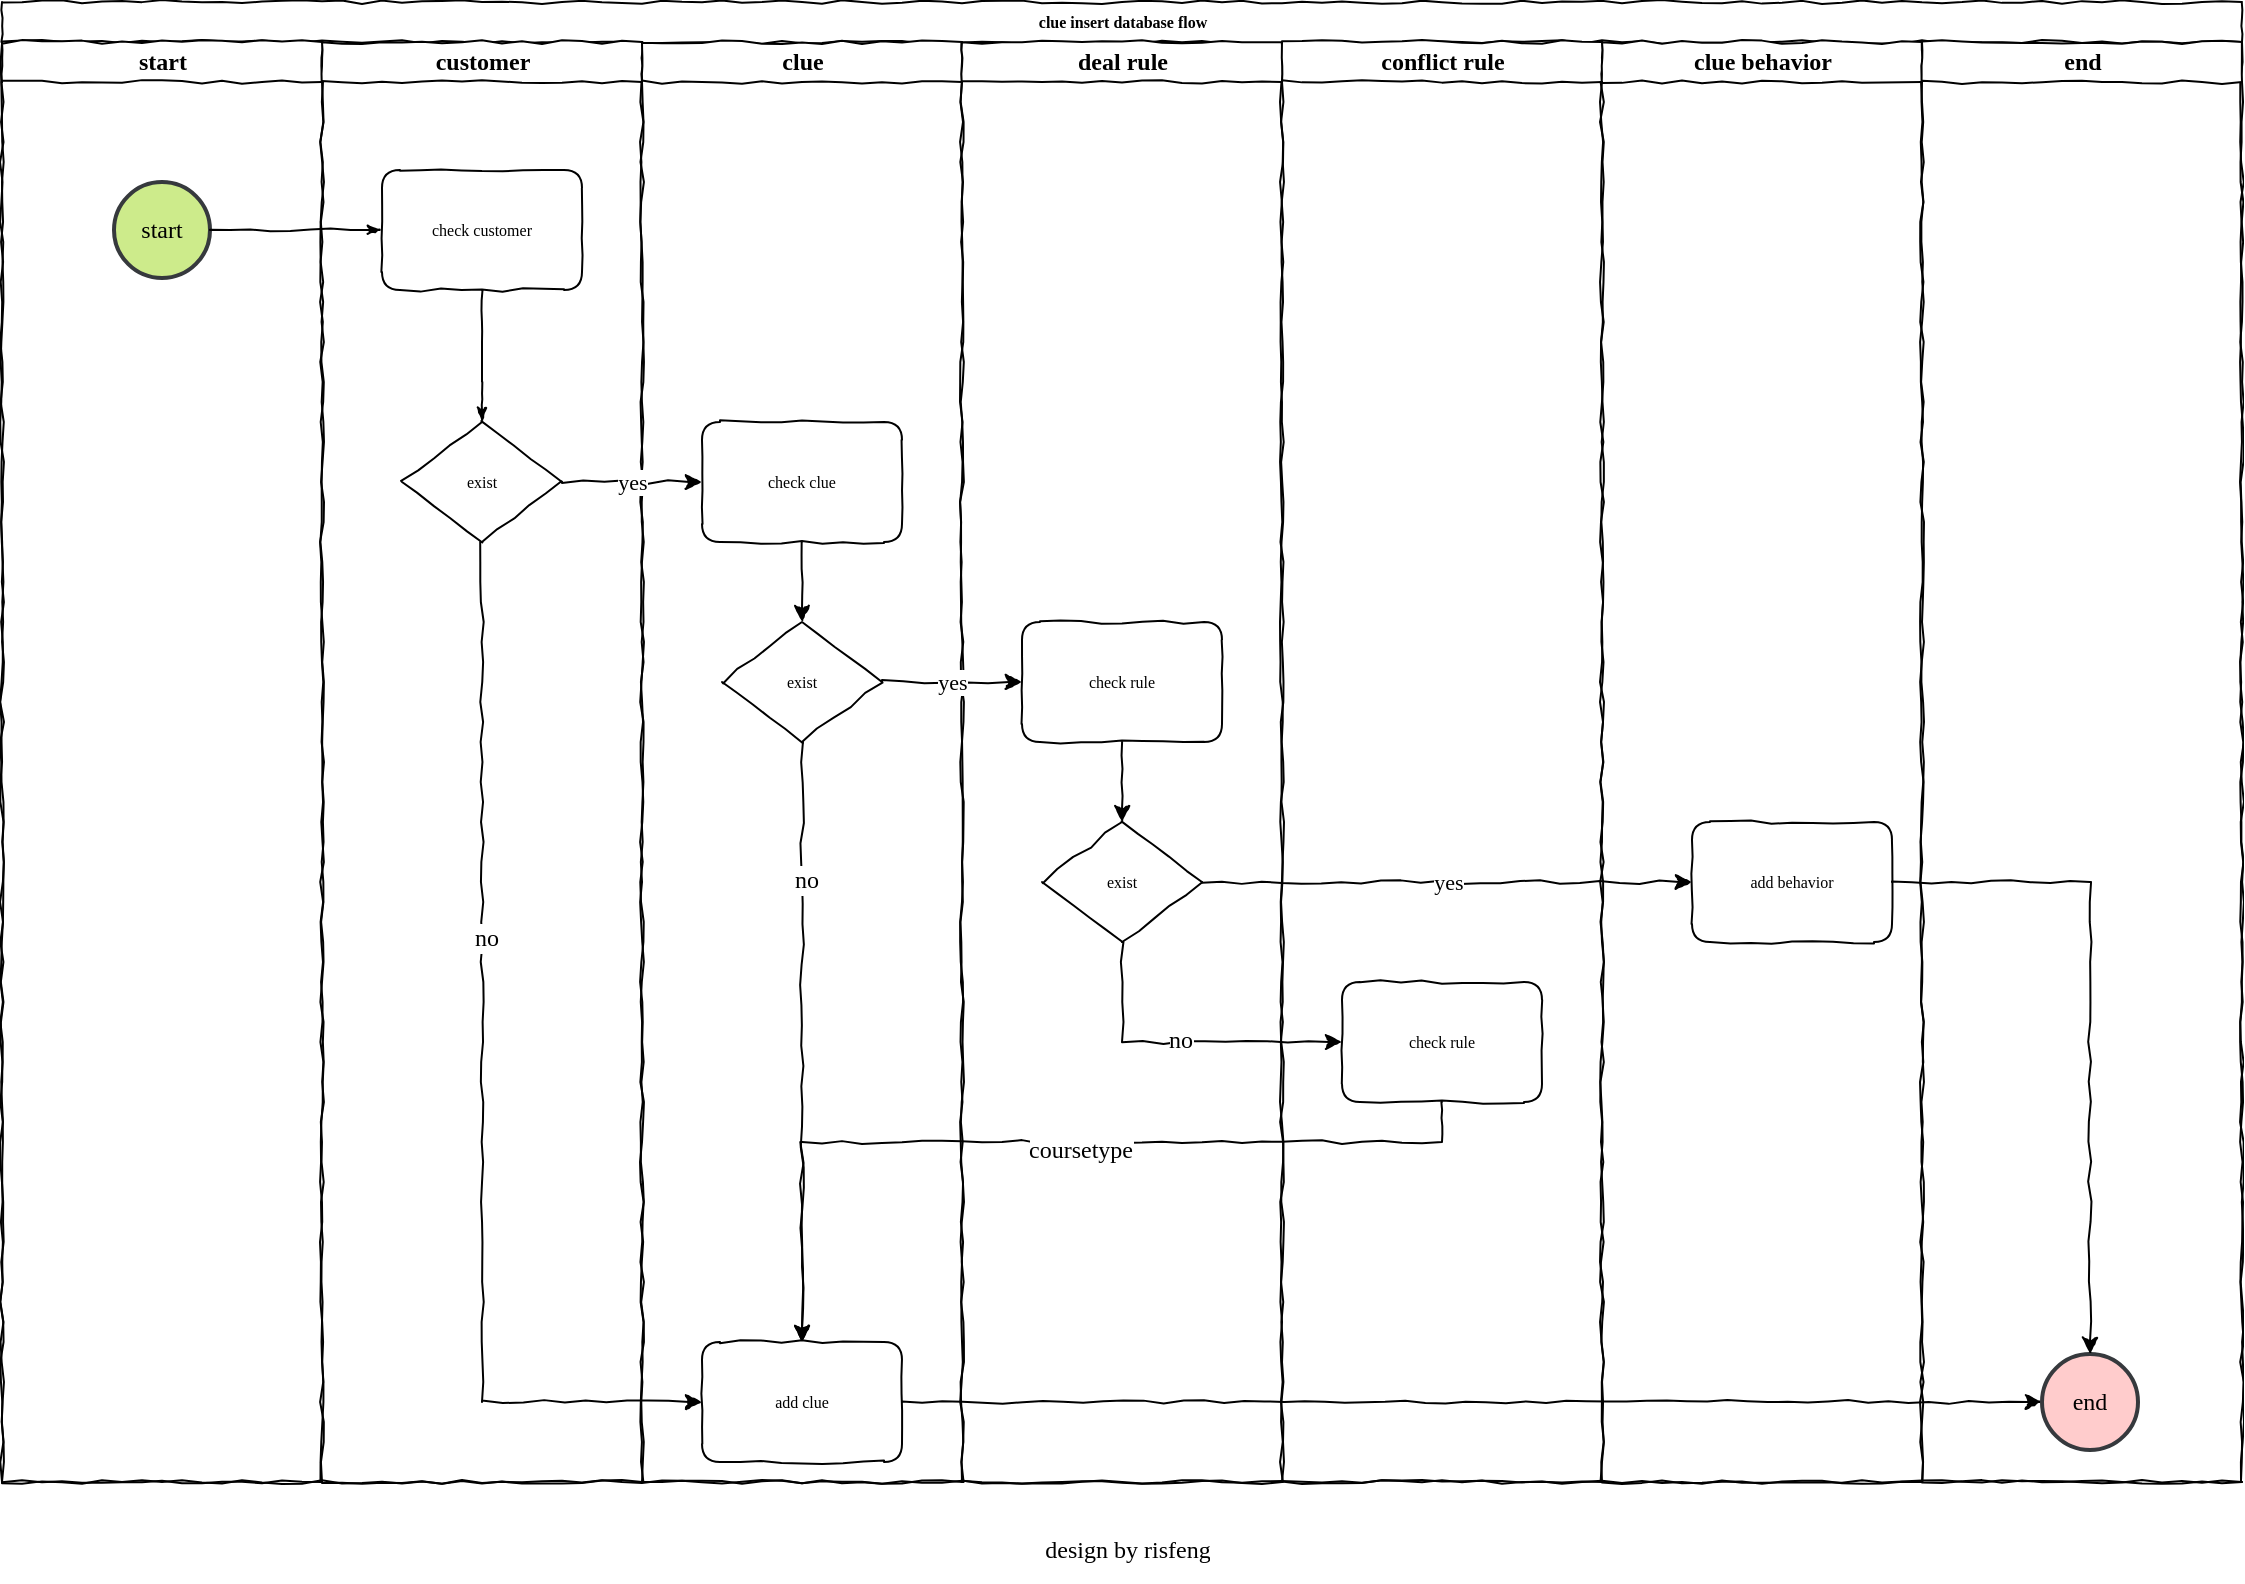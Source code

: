 <mxfile version="12.3.2" type="github" pages="1">
  <diagram name="Page-1" id="74e2e168-ea6b-b213-b513-2b3c1d86103e">
    <mxGraphModel dx="854" dy="436" grid="1" gridSize="10" guides="1" tooltips="1" connect="1" arrows="1" fold="1" page="1" pageScale="1" pageWidth="1100" pageHeight="850" background="#ffffff" math="0" shadow="0">
      <root>
        <mxCell id="0"/>
        <mxCell id="1" parent="0"/>
        <mxCell id="77e6c97f196da883-1" value="clue insert database flow" style="swimlane;html=1;childLayout=stackLayout;startSize=20;rounded=0;shadow=0;labelBackgroundColor=none;strokeWidth=1;fontFamily=Comic Sans MS;fontSize=8;align=center;comic=1;" parent="1" vertex="1">
          <mxGeometry x="45" y="50" width="1120" height="740" as="geometry"/>
        </mxCell>
        <mxCell id="77e6c97f196da883-2" value="start" style="swimlane;html=1;startSize=20;comic=1;fontFamily=Comic Sans MS;" parent="77e6c97f196da883-1" vertex="1">
          <mxGeometry y="20" width="160" height="720" as="geometry"/>
        </mxCell>
        <mxCell id="4Zd1P45K5OripV8Mwesh-3" value="start" style="strokeWidth=2;html=1;shape=mxgraph.flowchart.start_2;whiteSpace=wrap;fontFamily=Comic Sans MS;fillColor=#cdeb8b;strokeColor=#36393d;" vertex="1" parent="77e6c97f196da883-2">
          <mxGeometry x="56" y="70" width="48" height="48" as="geometry"/>
        </mxCell>
        <mxCell id="77e6c97f196da883-26" style="edgeStyle=orthogonalEdgeStyle;rounded=1;html=1;labelBackgroundColor=none;startArrow=none;startFill=0;startSize=5;endArrow=classicThin;endFill=1;endSize=5;jettySize=auto;orthogonalLoop=1;strokeWidth=1;fontFamily=Comic Sans MS;fontSize=8;comic=1;" parent="77e6c97f196da883-1" source="4Zd1P45K5OripV8Mwesh-3" target="77e6c97f196da883-11" edge="1">
          <mxGeometry relative="1" as="geometry">
            <mxPoint x="120" y="115" as="sourcePoint"/>
          </mxGeometry>
        </mxCell>
        <mxCell id="77e6c97f196da883-3" value="customer" style="swimlane;html=1;startSize=20;comic=1;fontFamily=Comic Sans MS;" parent="77e6c97f196da883-1" vertex="1">
          <mxGeometry x="160" y="20" width="160" height="720" as="geometry"/>
        </mxCell>
        <mxCell id="77e6c97f196da883-11" value="check customer" style="rounded=1;whiteSpace=wrap;html=1;shadow=0;labelBackgroundColor=none;strokeWidth=1;fontFamily=Comic Sans MS;fontSize=8;align=center;comic=1;" parent="77e6c97f196da883-3" vertex="1">
          <mxGeometry x="30" y="64" width="100" height="60" as="geometry"/>
        </mxCell>
        <mxCell id="4Zd1P45K5OripV8Mwesh-10" value="exist" style="rhombus;whiteSpace=wrap;html=1;rounded=0;shadow=0;labelBackgroundColor=none;strokeWidth=1;fontFamily=Comic Sans MS;fontSize=8;align=center;comic=1;" vertex="1" parent="77e6c97f196da883-3">
          <mxGeometry x="40" y="190" width="80" height="60" as="geometry"/>
        </mxCell>
        <mxCell id="77e6c97f196da883-27" style="edgeStyle=orthogonalEdgeStyle;rounded=1;html=1;labelBackgroundColor=none;startArrow=none;startFill=0;startSize=5;endArrow=classicThin;endFill=1;endSize=5;jettySize=auto;orthogonalLoop=1;strokeWidth=1;fontFamily=Comic Sans MS;fontSize=8;comic=1;entryX=0.5;entryY=0;entryDx=0;entryDy=0;" parent="77e6c97f196da883-3" source="77e6c97f196da883-11" target="4Zd1P45K5OripV8Mwesh-10" edge="1">
          <mxGeometry relative="1" as="geometry">
            <Array as="points">
              <mxPoint x="80" y="160"/>
              <mxPoint x="80" y="160"/>
            </Array>
            <mxPoint x="-90" y="155" as="targetPoint"/>
          </mxGeometry>
        </mxCell>
        <mxCell id="77e6c97f196da883-4" value="clue" style="swimlane;html=1;startSize=20;comic=1;fontFamily=Comic Sans MS;" parent="77e6c97f196da883-1" vertex="1">
          <mxGeometry x="320" y="20" width="160" height="720" as="geometry"/>
        </mxCell>
        <mxCell id="4Zd1P45K5OripV8Mwesh-16" value="" style="edgeStyle=orthogonalEdgeStyle;rounded=0;comic=1;orthogonalLoop=1;jettySize=auto;html=1;fontFamily=Comic Sans MS;" edge="1" parent="77e6c97f196da883-4" source="4Zd1P45K5OripV8Mwesh-12" target="4Zd1P45K5OripV8Mwesh-14">
          <mxGeometry relative="1" as="geometry"/>
        </mxCell>
        <mxCell id="4Zd1P45K5OripV8Mwesh-12" value="check clue" style="rounded=1;whiteSpace=wrap;html=1;shadow=0;labelBackgroundColor=none;strokeWidth=1;fontFamily=Comic Sans MS;fontSize=8;align=center;comic=1;" vertex="1" parent="77e6c97f196da883-4">
          <mxGeometry x="30" y="190" width="100" height="60" as="geometry"/>
        </mxCell>
        <mxCell id="4Zd1P45K5OripV8Mwesh-14" value="exist" style="rhombus;whiteSpace=wrap;html=1;rounded=0;shadow=0;labelBackgroundColor=none;strokeWidth=1;fontFamily=Comic Sans MS;fontSize=8;align=center;comic=1;" vertex="1" parent="77e6c97f196da883-4">
          <mxGeometry x="40" y="290" width="80" height="60" as="geometry"/>
        </mxCell>
        <mxCell id="4Zd1P45K5OripV8Mwesh-17" value="add clue" style="rounded=1;whiteSpace=wrap;html=1;shadow=0;labelBackgroundColor=none;strokeWidth=1;fontFamily=Comic Sans MS;fontSize=8;align=center;comic=1;" vertex="1" parent="77e6c97f196da883-4">
          <mxGeometry x="30" y="650" width="100" height="60" as="geometry"/>
        </mxCell>
        <mxCell id="4Zd1P45K5OripV8Mwesh-38" style="edgeStyle=orthogonalEdgeStyle;rounded=0;comic=1;orthogonalLoop=1;jettySize=auto;html=1;entryX=0.5;entryY=0;entryDx=0;entryDy=0;fontFamily=Comic Sans MS;" edge="1" parent="77e6c97f196da883-4" source="4Zd1P45K5OripV8Mwesh-14" target="4Zd1P45K5OripV8Mwesh-17">
          <mxGeometry relative="1" as="geometry">
            <Array as="points"/>
          </mxGeometry>
        </mxCell>
        <mxCell id="4Zd1P45K5OripV8Mwesh-39" value="no" style="text;html=1;align=center;verticalAlign=middle;resizable=0;points=[];;labelBackgroundColor=#ffffff;fontFamily=Comic Sans MS;" vertex="1" connectable="0" parent="4Zd1P45K5OripV8Mwesh-38">
          <mxGeometry x="-0.543" y="2" relative="1" as="geometry">
            <mxPoint as="offset"/>
          </mxGeometry>
        </mxCell>
        <mxCell id="77e6c97f196da883-6" value="deal rule" style="swimlane;html=1;startSize=20;comic=1;fontFamily=Comic Sans MS;" parent="77e6c97f196da883-1" vertex="1">
          <mxGeometry x="480" y="20" width="160" height="720" as="geometry"/>
        </mxCell>
        <mxCell id="4Zd1P45K5OripV8Mwesh-36" value="" style="edgeStyle=orthogonalEdgeStyle;rounded=0;comic=1;orthogonalLoop=1;jettySize=auto;html=1;fontFamily=Comic Sans MS;" edge="1" parent="77e6c97f196da883-6" source="4Zd1P45K5OripV8Mwesh-33" target="4Zd1P45K5OripV8Mwesh-35">
          <mxGeometry relative="1" as="geometry"/>
        </mxCell>
        <mxCell id="4Zd1P45K5OripV8Mwesh-33" value="check rule" style="rounded=1;whiteSpace=wrap;html=1;shadow=0;labelBackgroundColor=none;strokeWidth=1;fontFamily=Comic Sans MS;fontSize=8;align=center;comic=1;" vertex="1" parent="77e6c97f196da883-6">
          <mxGeometry x="30" y="290" width="100" height="60" as="geometry"/>
        </mxCell>
        <mxCell id="4Zd1P45K5OripV8Mwesh-35" value="exist" style="rhombus;whiteSpace=wrap;html=1;rounded=0;shadow=0;labelBackgroundColor=none;strokeWidth=1;fontFamily=Comic Sans MS;fontSize=8;align=center;comic=1;" vertex="1" parent="77e6c97f196da883-6">
          <mxGeometry x="40" y="390" width="80" height="60" as="geometry"/>
        </mxCell>
        <mxCell id="4Zd1P45K5OripV8Mwesh-13" value="yes" style="edgeStyle=orthogonalEdgeStyle;rounded=0;comic=1;orthogonalLoop=1;jettySize=auto;html=1;fontFamily=Comic Sans MS;" edge="1" parent="77e6c97f196da883-1" source="4Zd1P45K5OripV8Mwesh-10" target="4Zd1P45K5OripV8Mwesh-12">
          <mxGeometry relative="1" as="geometry"/>
        </mxCell>
        <mxCell id="4Zd1P45K5OripV8Mwesh-18" style="edgeStyle=orthogonalEdgeStyle;rounded=0;comic=1;orthogonalLoop=1;jettySize=auto;html=1;entryX=0;entryY=0.5;entryDx=0;entryDy=0;fontFamily=Comic Sans MS;" edge="1" parent="77e6c97f196da883-1" source="4Zd1P45K5OripV8Mwesh-10" target="4Zd1P45K5OripV8Mwesh-17">
          <mxGeometry relative="1" as="geometry">
            <Array as="points">
              <mxPoint x="240" y="700"/>
            </Array>
          </mxGeometry>
        </mxCell>
        <mxCell id="4Zd1P45K5OripV8Mwesh-19" value="no" style="text;html=1;align=center;verticalAlign=middle;resizable=0;points=[];;labelBackgroundColor=#ffffff;fontFamily=Comic Sans MS;" vertex="1" connectable="0" parent="4Zd1P45K5OripV8Mwesh-18">
          <mxGeometry x="-0.267" y="2" relative="1" as="geometry">
            <mxPoint as="offset"/>
          </mxGeometry>
        </mxCell>
        <mxCell id="4Zd1P45K5OripV8Mwesh-23" value="" style="edgeStyle=orthogonalEdgeStyle;rounded=0;comic=1;orthogonalLoop=1;jettySize=auto;html=1;fontFamily=Comic Sans MS;entryX=0;entryY=0.5;entryDx=0;entryDy=0;entryPerimeter=0;" edge="1" parent="77e6c97f196da883-1" source="4Zd1P45K5OripV8Mwesh-17" target="4Zd1P45K5OripV8Mwesh-46">
          <mxGeometry relative="1" as="geometry">
            <mxPoint x="860" y="700" as="targetPoint"/>
          </mxGeometry>
        </mxCell>
        <mxCell id="4Zd1P45K5OripV8Mwesh-26" value="conflict rule" style="swimlane;html=1;startSize=20;comic=1;fontFamily=Comic Sans MS;" vertex="1" parent="77e6c97f196da883-1">
          <mxGeometry x="640" y="20" width="160" height="720" as="geometry">
            <mxRectangle x="640" y="20" width="30" height="730" as="alternateBounds"/>
          </mxGeometry>
        </mxCell>
        <mxCell id="4Zd1P45K5OripV8Mwesh-37" value="check rule" style="rounded=1;whiteSpace=wrap;html=1;shadow=0;labelBackgroundColor=none;strokeWidth=1;fontFamily=Comic Sans MS;fontSize=8;align=center;comic=1;" vertex="1" parent="4Zd1P45K5OripV8Mwesh-26">
          <mxGeometry x="30" y="470" width="100" height="60" as="geometry"/>
        </mxCell>
        <mxCell id="4Zd1P45K5OripV8Mwesh-29" value="clue behavior" style="swimlane;html=1;startSize=20;comic=1;fontFamily=Comic Sans MS;" vertex="1" parent="77e6c97f196da883-1">
          <mxGeometry x="800" y="20" width="160" height="720" as="geometry">
            <mxRectangle x="640" y="20" width="30" height="730" as="alternateBounds"/>
          </mxGeometry>
        </mxCell>
        <mxCell id="4Zd1P45K5OripV8Mwesh-42" value="add behavior" style="rounded=1;whiteSpace=wrap;html=1;shadow=0;labelBackgroundColor=none;strokeWidth=1;fontFamily=Comic Sans MS;fontSize=8;align=center;comic=1;" vertex="1" parent="4Zd1P45K5OripV8Mwesh-29">
          <mxGeometry x="45" y="390" width="100" height="60" as="geometry"/>
        </mxCell>
        <mxCell id="4Zd1P45K5OripV8Mwesh-34" value="yes" style="edgeStyle=orthogonalEdgeStyle;rounded=0;comic=1;orthogonalLoop=1;jettySize=auto;html=1;fontFamily=Comic Sans MS;" edge="1" parent="77e6c97f196da883-1" source="4Zd1P45K5OripV8Mwesh-14" target="4Zd1P45K5OripV8Mwesh-33">
          <mxGeometry relative="1" as="geometry"/>
        </mxCell>
        <mxCell id="4Zd1P45K5OripV8Mwesh-40" style="edgeStyle=orthogonalEdgeStyle;rounded=0;comic=1;orthogonalLoop=1;jettySize=auto;html=1;entryX=0.5;entryY=0;entryDx=0;entryDy=0;fontFamily=Comic Sans MS;" edge="1" parent="77e6c97f196da883-1" source="4Zd1P45K5OripV8Mwesh-37" target="4Zd1P45K5OripV8Mwesh-17">
          <mxGeometry relative="1" as="geometry">
            <Array as="points">
              <mxPoint x="720" y="570"/>
              <mxPoint x="400" y="570"/>
            </Array>
          </mxGeometry>
        </mxCell>
        <mxCell id="4Zd1P45K5OripV8Mwesh-41" value="coursetype" style="text;html=1;align=center;verticalAlign=middle;resizable=0;points=[];;labelBackgroundColor=#ffffff;fontFamily=Comic Sans MS;" vertex="1" connectable="0" parent="4Zd1P45K5OripV8Mwesh-40">
          <mxGeometry x="-0.086" y="4" relative="1" as="geometry">
            <mxPoint as="offset"/>
          </mxGeometry>
        </mxCell>
        <mxCell id="4Zd1P45K5OripV8Mwesh-43" style="edgeStyle=orthogonalEdgeStyle;rounded=0;comic=1;orthogonalLoop=1;jettySize=auto;html=1;entryX=0;entryY=0.5;entryDx=0;entryDy=0;fontFamily=Comic Sans MS;" edge="1" parent="77e6c97f196da883-1" source="4Zd1P45K5OripV8Mwesh-35" target="4Zd1P45K5OripV8Mwesh-37">
          <mxGeometry relative="1" as="geometry">
            <Array as="points">
              <mxPoint x="560" y="520"/>
            </Array>
          </mxGeometry>
        </mxCell>
        <mxCell id="4Zd1P45K5OripV8Mwesh-44" value="no" style="text;html=1;align=center;verticalAlign=middle;resizable=0;points=[];;labelBackgroundColor=#ffffff;fontFamily=Comic Sans MS;" vertex="1" connectable="0" parent="4Zd1P45K5OripV8Mwesh-43">
          <mxGeometry x="-0.388" y="29" relative="1" as="geometry">
            <mxPoint as="offset"/>
          </mxGeometry>
        </mxCell>
        <mxCell id="4Zd1P45K5OripV8Mwesh-45" value="end" style="swimlane;html=1;startSize=20;comic=1;fontFamily=Comic Sans MS;" vertex="1" parent="77e6c97f196da883-1">
          <mxGeometry x="960" y="20" width="160" height="720" as="geometry">
            <mxRectangle x="640" y="20" width="30" height="730" as="alternateBounds"/>
          </mxGeometry>
        </mxCell>
        <mxCell id="4Zd1P45K5OripV8Mwesh-46" value="end" style="strokeWidth=2;html=1;shape=mxgraph.flowchart.start_2;whiteSpace=wrap;fontFamily=Comic Sans MS;fillColor=#ffcccc;strokeColor=#36393d;" vertex="1" parent="4Zd1P45K5OripV8Mwesh-45">
          <mxGeometry x="60" y="656" width="48" height="48" as="geometry"/>
        </mxCell>
        <mxCell id="4Zd1P45K5OripV8Mwesh-47" value="yes" style="edgeStyle=orthogonalEdgeStyle;rounded=0;comic=1;orthogonalLoop=1;jettySize=auto;html=1;fontFamily=Comic Sans MS;" edge="1" parent="77e6c97f196da883-1" source="4Zd1P45K5OripV8Mwesh-35" target="4Zd1P45K5OripV8Mwesh-42">
          <mxGeometry relative="1" as="geometry"/>
        </mxCell>
        <mxCell id="4Zd1P45K5OripV8Mwesh-48" style="edgeStyle=orthogonalEdgeStyle;rounded=0;comic=1;orthogonalLoop=1;jettySize=auto;html=1;entryX=0.5;entryY=0;entryDx=0;entryDy=0;entryPerimeter=0;fontFamily=Comic Sans MS;" edge="1" parent="77e6c97f196da883-1" source="4Zd1P45K5OripV8Mwesh-42" target="4Zd1P45K5OripV8Mwesh-46">
          <mxGeometry relative="1" as="geometry"/>
        </mxCell>
        <mxCell id="4Zd1P45K5OripV8Mwesh-49" value="&lt;h1&gt;&lt;span style=&quot;font-weight: normal&quot;&gt;&lt;font style=&quot;font-size: 12px&quot;&gt;design by risfeng&lt;/font&gt;&lt;/span&gt;&lt;/h1&gt;" style="text;html=1;strokeColor=none;fillColor=none;spacing=5;spacingTop=-20;whiteSpace=wrap;overflow=hidden;rounded=0;comic=1;fontFamily=Comic Sans MS;align=center;" vertex="1" parent="1">
          <mxGeometry x="512.5" y="800" width="190" height="40" as="geometry"/>
        </mxCell>
      </root>
    </mxGraphModel>
  </diagram>
</mxfile>
